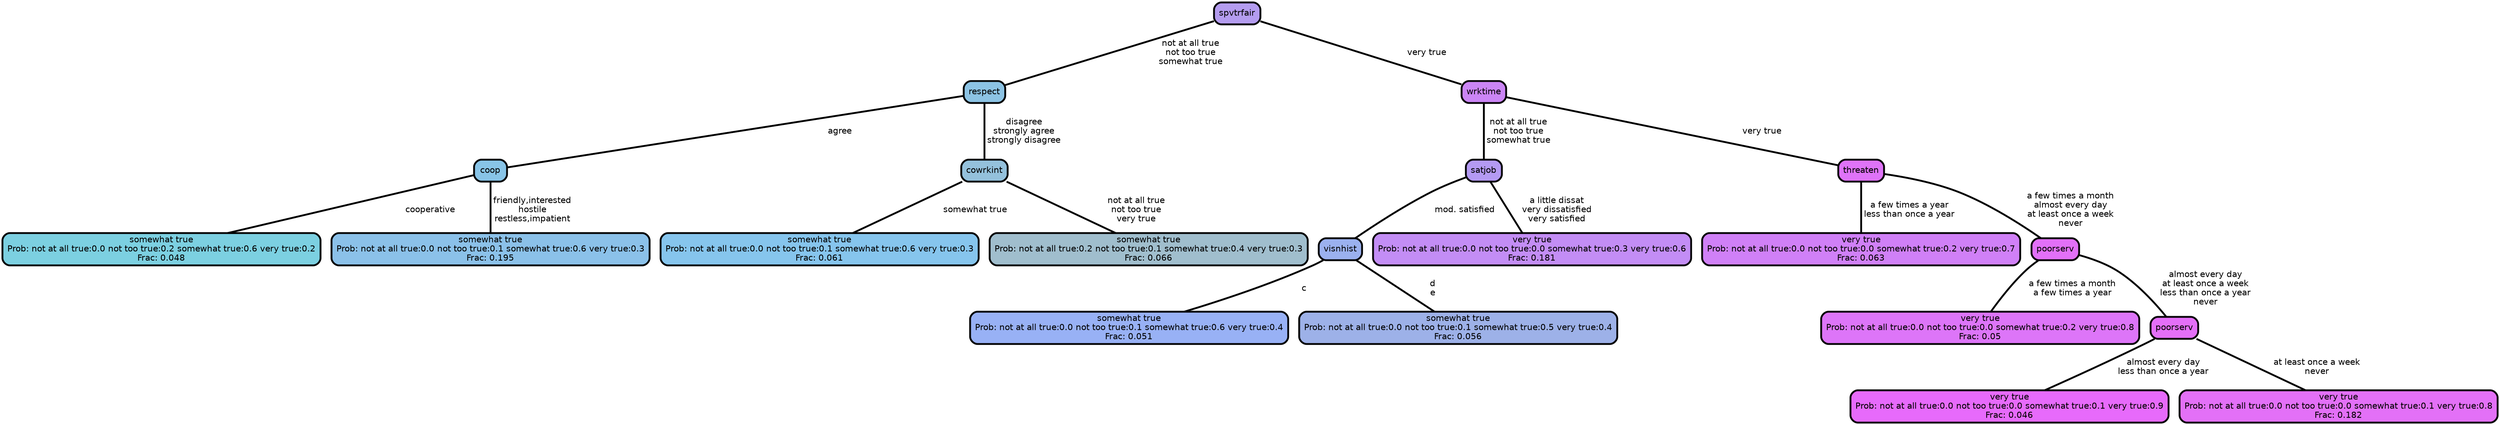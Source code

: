 graph Tree {
node [shape=box, style="filled, rounded",color="black",penwidth="3",fontcolor="black",                 fontname=helvetica] ;
graph [ranksep="0 equally", splines=straight,                 bgcolor=transparent, dpi=200] ;
edge [fontname=helvetica, color=black] ;
0 [label="somewhat true
Prob: not at all true:0.0 not too true:0.2 somewhat true:0.6 very true:0.2
Frac: 0.048", fillcolor="#7cd0e1"] ;
1 [label="coop", fillcolor="#88c4e7"] ;
2 [label="somewhat true
Prob: not at all true:0.0 not too true:0.1 somewhat true:0.6 very true:0.3
Frac: 0.195", fillcolor="#8bc1e9"] ;
3 [label="respect", fillcolor="#8cc3e4"] ;
4 [label="somewhat true
Prob: not at all true:0.0 not too true:0.1 somewhat true:0.6 very true:0.3
Frac: 0.061", fillcolor="#86c5ed"] ;
5 [label="cowrkint", fillcolor="#94c1dc"] ;
6 [label="somewhat true
Prob: not at all true:0.2 not too true:0.1 somewhat true:0.4 very true:0.3
Frac: 0.066", fillcolor="#a0becd"] ;
7 [label="spvtrfair", fillcolor="#b49cef"] ;
8 [label="somewhat true
Prob: not at all true:0.0 not too true:0.1 somewhat true:0.6 very true:0.4
Frac: 0.051", fillcolor="#98b1f5"] ;
9 [label="visnhist", fillcolor="#9bb1ef"] ;
10 [label="somewhat true
Prob: not at all true:0.0 not too true:0.1 somewhat true:0.5 very true:0.4
Frac: 0.056", fillcolor="#9db1e8"] ;
11 [label="satjob", fillcolor="#b49af3"] ;
12 [label="very true
Prob: not at all true:0.0 not too true:0.0 somewhat true:0.3 very true:0.6
Frac: 0.181", fillcolor="#c38df5"] ;
13 [label="wrktime", fillcolor="#cb85f5"] ;
14 [label="very true
Prob: not at all true:0.0 not too true:0.0 somewhat true:0.2 very true:0.7
Frac: 0.063", fillcolor="#d080f7"] ;
15 [label="threaten", fillcolor="#df73f8"] ;
16 [label="very true
Prob: not at all true:0.0 not too true:0.0 somewhat true:0.2 very true:0.8
Frac: 0.05", fillcolor="#dd75f8"] ;
17 [label="poorserv", fillcolor="#e270f8"] ;
18 [label="very true
Prob: not at all true:0.0 not too true:0.0 somewhat true:0.1 very true:0.9
Frac: 0.046", fillcolor="#e76afb"] ;
19 [label="poorserv", fillcolor="#e46ff8"] ;
20 [label="very true
Prob: not at all true:0.0 not too true:0.0 somewhat true:0.1 very true:0.8
Frac: 0.182", fillcolor="#e370f7"] ;
1 -- 0 [label=" cooperative",penwidth=3] ;
1 -- 2 [label=" friendly,interested\n hostile\n restless,impatient",penwidth=3] ;
3 -- 1 [label=" agree",penwidth=3] ;
3 -- 5 [label=" disagree\n strongly agree\n strongly disagree",penwidth=3] ;
5 -- 4 [label=" somewhat true",penwidth=3] ;
5 -- 6 [label=" not at all true\n not too true\n very true",penwidth=3] ;
7 -- 3 [label=" not at all true\n not too true\n somewhat true",penwidth=3] ;
7 -- 13 [label=" very true",penwidth=3] ;
9 -- 8 [label=" c",penwidth=3] ;
9 -- 10 [label=" d\n e",penwidth=3] ;
11 -- 9 [label=" mod. satisfied",penwidth=3] ;
11 -- 12 [label=" a little dissat\n very dissatisfied\n very satisfied",penwidth=3] ;
13 -- 11 [label=" not at all true\n not too true\n somewhat true",penwidth=3] ;
13 -- 15 [label=" very true",penwidth=3] ;
15 -- 14 [label=" a few times a year\n less than once a year",penwidth=3] ;
15 -- 17 [label=" a few times a month\n almost every day\n at least once a week\n never",penwidth=3] ;
17 -- 16 [label=" a few times a month\n a few times a year",penwidth=3] ;
17 -- 19 [label=" almost every day\n at least once a week\n less than once a year\n never",penwidth=3] ;
19 -- 18 [label=" almost every day\n less than once a year",penwidth=3] ;
19 -- 20 [label=" at least once a week\n never",penwidth=3] ;
{rank = same;}}